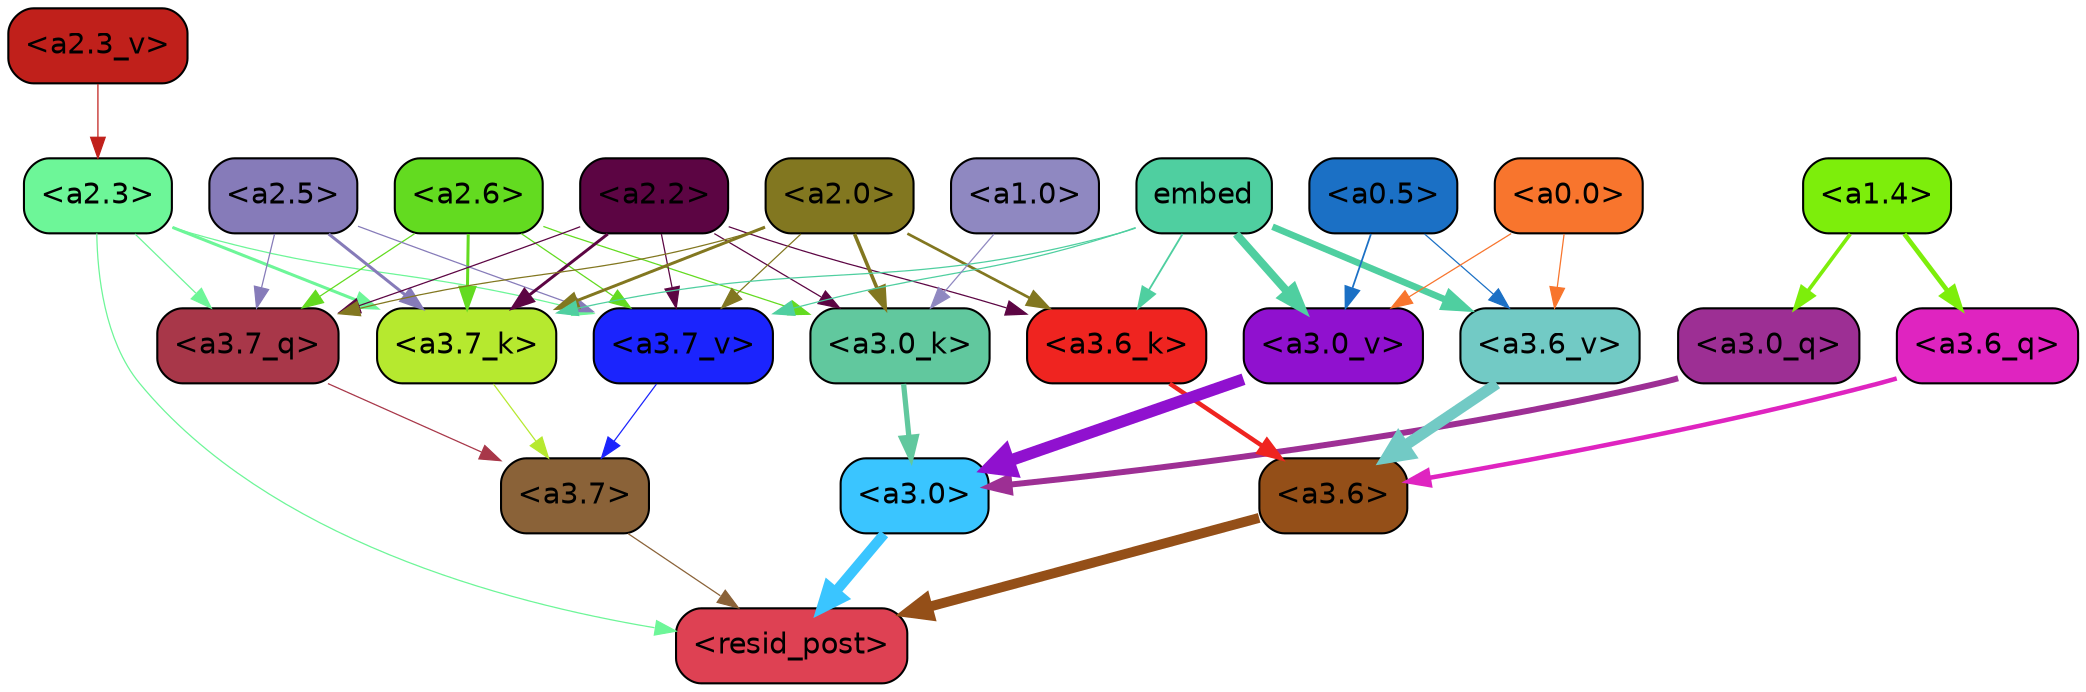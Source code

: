 strict digraph "" {
	graph [bgcolor=transparent,
		layout=dot,
		overlap=false,
		splines=true
	];
	"<a3.7>"	[color=black,
		fillcolor="#8a6238",
		fontname=Helvetica,
		shape=box,
		style="filled, rounded"];
	"<resid_post>"	[color=black,
		fillcolor="#de4153",
		fontname=Helvetica,
		shape=box,
		style="filled, rounded"];
	"<a3.7>" -> "<resid_post>"	[color="#8a6238",
		penwidth=0.6];
	"<a3.6>"	[color=black,
		fillcolor="#944f18",
		fontname=Helvetica,
		shape=box,
		style="filled, rounded"];
	"<a3.6>" -> "<resid_post>"	[color="#944f18",
		penwidth=4.746312499046326];
	"<a3.0>"	[color=black,
		fillcolor="#3ac5ff",
		fontname=Helvetica,
		shape=box,
		style="filled, rounded"];
	"<a3.0>" -> "<resid_post>"	[color="#3ac5ff",
		penwidth=4.896343111991882];
	"<a2.3>"	[color=black,
		fillcolor="#6df698",
		fontname=Helvetica,
		shape=box,
		style="filled, rounded"];
	"<a2.3>" -> "<resid_post>"	[color="#6df698",
		penwidth=0.6];
	"<a3.7_q>"	[color=black,
		fillcolor="#a83749",
		fontname=Helvetica,
		shape=box,
		style="filled, rounded"];
	"<a2.3>" -> "<a3.7_q>"	[color="#6df698",
		penwidth=0.6];
	"<a3.7_k>"	[color=black,
		fillcolor="#b6e92f",
		fontname=Helvetica,
		shape=box,
		style="filled, rounded"];
	"<a2.3>" -> "<a3.7_k>"	[color="#6df698",
		penwidth=1.467104621231556];
	"<a3.7_v>"	[color=black,
		fillcolor="#1b24fd",
		fontname=Helvetica,
		shape=box,
		style="filled, rounded"];
	"<a2.3>" -> "<a3.7_v>"	[color="#6df698",
		penwidth=0.6];
	"<a3.7_q>" -> "<a3.7>"	[color="#a83749",
		penwidth=0.6];
	"<a3.6_q>"	[color=black,
		fillcolor="#df24c0",
		fontname=Helvetica,
		shape=box,
		style="filled, rounded"];
	"<a3.6_q>" -> "<a3.6>"	[color="#df24c0",
		penwidth=2.160832464694977];
	"<a3.0_q>"	[color=black,
		fillcolor="#9d2f94",
		fontname=Helvetica,
		shape=box,
		style="filled, rounded"];
	"<a3.0_q>" -> "<a3.0>"	[color="#9d2f94",
		penwidth=2.870753765106201];
	"<a3.7_k>" -> "<a3.7>"	[color="#b6e92f",
		penwidth=0.6];
	"<a3.6_k>"	[color=black,
		fillcolor="#ef2420",
		fontname=Helvetica,
		shape=box,
		style="filled, rounded"];
	"<a3.6_k>" -> "<a3.6>"	[color="#ef2420",
		penwidth=2.13908451795578];
	"<a3.0_k>"	[color=black,
		fillcolor="#61c89e",
		fontname=Helvetica,
		shape=box,
		style="filled, rounded"];
	"<a3.0_k>" -> "<a3.0>"	[color="#61c89e",
		penwidth=2.520303964614868];
	"<a3.7_v>" -> "<a3.7>"	[color="#1b24fd",
		penwidth=0.6];
	"<a3.6_v>"	[color=black,
		fillcolor="#72cac5",
		fontname=Helvetica,
		shape=box,
		style="filled, rounded"];
	"<a3.6_v>" -> "<a3.6>"	[color="#72cac5",
		penwidth=5.297133803367615];
	"<a3.0_v>"	[color=black,
		fillcolor="#9011cf",
		fontname=Helvetica,
		shape=box,
		style="filled, rounded"];
	"<a3.0_v>" -> "<a3.0>"	[color="#9011cf",
		penwidth=5.680712580680847];
	"<a2.6>"	[color=black,
		fillcolor="#63db20",
		fontname=Helvetica,
		shape=box,
		style="filled, rounded"];
	"<a2.6>" -> "<a3.7_q>"	[color="#63db20",
		penwidth=0.6];
	"<a2.6>" -> "<a3.7_k>"	[color="#63db20",
		penwidth=1.4453159049153328];
	"<a2.6>" -> "<a3.0_k>"	[color="#63db20",
		penwidth=0.6];
	"<a2.6>" -> "<a3.7_v>"	[color="#63db20",
		penwidth=0.6];
	"<a2.5>"	[color=black,
		fillcolor="#867bb9",
		fontname=Helvetica,
		shape=box,
		style="filled, rounded"];
	"<a2.5>" -> "<a3.7_q>"	[color="#867bb9",
		penwidth=0.6];
	"<a2.5>" -> "<a3.7_k>"	[color="#867bb9",
		penwidth=1.4526091292500496];
	"<a2.5>" -> "<a3.7_v>"	[color="#867bb9",
		penwidth=0.6];
	"<a2.2>"	[color=black,
		fillcolor="#5c0543",
		fontname=Helvetica,
		shape=box,
		style="filled, rounded"];
	"<a2.2>" -> "<a3.7_q>"	[color="#5c0543",
		penwidth=0.6];
	"<a2.2>" -> "<a3.7_k>"	[color="#5c0543",
		penwidth=1.4310357049107552];
	"<a2.2>" -> "<a3.6_k>"	[color="#5c0543",
		penwidth=0.6];
	"<a2.2>" -> "<a3.0_k>"	[color="#5c0543",
		penwidth=0.6];
	"<a2.2>" -> "<a3.7_v>"	[color="#5c0543",
		penwidth=0.6];
	"<a2.0>"	[color=black,
		fillcolor="#827720",
		fontname=Helvetica,
		shape=box,
		style="filled, rounded"];
	"<a2.0>" -> "<a3.7_q>"	[color="#827720",
		penwidth=0.6];
	"<a2.0>" -> "<a3.7_k>"	[color="#827720",
		penwidth=1.4314699843525887];
	"<a2.0>" -> "<a3.6_k>"	[color="#827720",
		penwidth=1.2950235605239868];
	"<a2.0>" -> "<a3.0_k>"	[color="#827720",
		penwidth=1.712992787361145];
	"<a2.0>" -> "<a3.7_v>"	[color="#827720",
		penwidth=0.6];
	"<a1.4>"	[color=black,
		fillcolor="#7dee0b",
		fontname=Helvetica,
		shape=box,
		style="filled, rounded"];
	"<a1.4>" -> "<a3.6_q>"	[color="#7dee0b",
		penwidth=2.242796540260315];
	"<a1.4>" -> "<a3.0_q>"	[color="#7dee0b",
		penwidth=1.7808996737003326];
	embed	[color=black,
		fillcolor="#4fcfa0",
		fontname=Helvetica,
		shape=box,
		style="filled, rounded"];
	embed -> "<a3.7_k>"	[color="#4fcfa0",
		penwidth=0.6];
	embed -> "<a3.6_k>"	[color="#4fcfa0",
		penwidth=0.891706109046936];
	embed -> "<a3.7_v>"	[color="#4fcfa0",
		penwidth=0.6];
	embed -> "<a3.6_v>"	[color="#4fcfa0",
		penwidth=3.1766927242279053];
	embed -> "<a3.0_v>"	[color="#4fcfa0",
		penwidth=3.9005755856633186];
	"<a1.0>"	[color=black,
		fillcolor="#8f88c1",
		fontname=Helvetica,
		shape=box,
		style="filled, rounded"];
	"<a1.0>" -> "<a3.0_k>"	[color="#8f88c1",
		penwidth=0.6];
	"<a0.5>"	[color=black,
		fillcolor="#1b70c5",
		fontname=Helvetica,
		shape=box,
		style="filled, rounded"];
	"<a0.5>" -> "<a3.6_v>"	[color="#1b70c5",
		penwidth=0.6];
	"<a0.5>" -> "<a3.0_v>"	[color="#1b70c5",
		penwidth=0.8493617177009583];
	"<a0.0>"	[color=black,
		fillcolor="#f8752d",
		fontname=Helvetica,
		shape=box,
		style="filled, rounded"];
	"<a0.0>" -> "<a3.6_v>"	[color="#f8752d",
		penwidth=0.6];
	"<a0.0>" -> "<a3.0_v>"	[color="#f8752d",
		penwidth=0.6];
	"<a2.3_v>"	[color=black,
		fillcolor="#c0201b",
		fontname=Helvetica,
		shape=box,
		style="filled, rounded"];
	"<a2.3_v>" -> "<a2.3>"	[color="#c0201b",
		penwidth=0.6];
}
